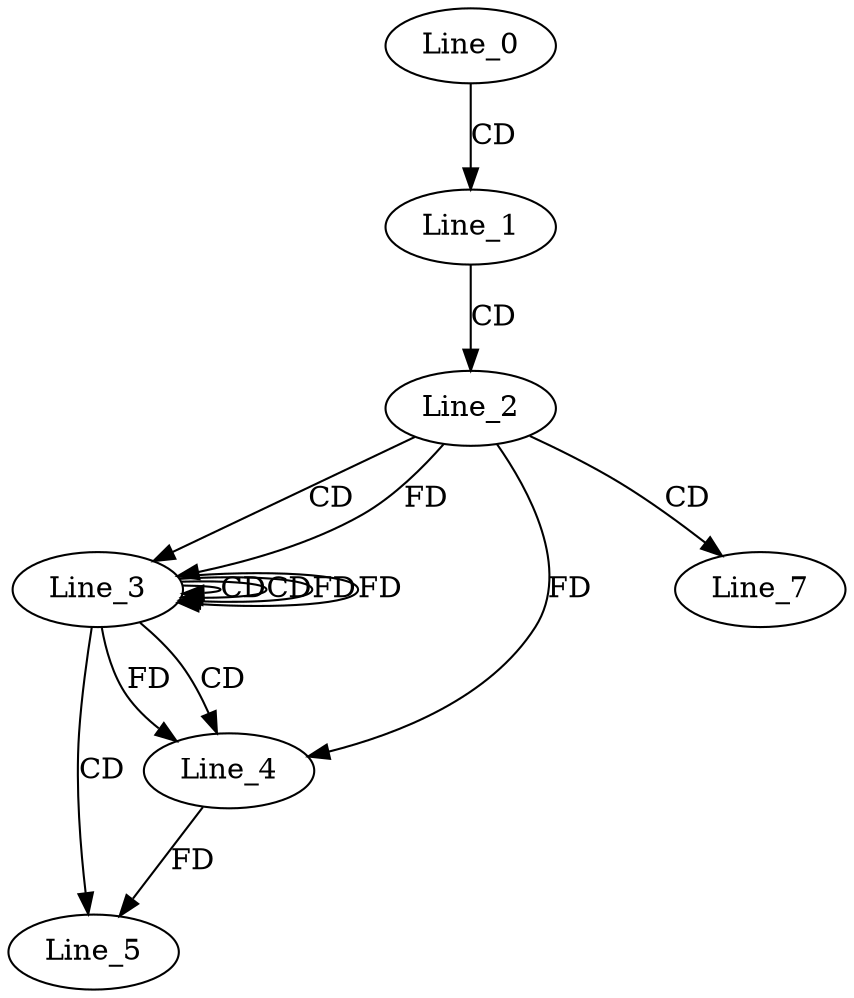 digraph G {
  Line_0;
  Line_1;
  Line_2;
  Line_3;
  Line_3;
  Line_3;
  Line_3;
  Line_4;
  Line_4;
  Line_5;
  Line_7;
  Line_0 -> Line_1 [ label="CD" ];
  Line_1 -> Line_2 [ label="CD" ];
  Line_2 -> Line_3 [ label="CD" ];
  Line_3 -> Line_3 [ label="CD" ];
  Line_3 -> Line_3 [ label="CD" ];
  Line_2 -> Line_3 [ label="FD" ];
  Line_3 -> Line_3 [ label="FD" ];
  Line_3 -> Line_4 [ label="CD" ];
  Line_2 -> Line_4 [ label="FD" ];
  Line_3 -> Line_4 [ label="FD" ];
  Line_3 -> Line_5 [ label="CD" ];
  Line_4 -> Line_5 [ label="FD" ];
  Line_2 -> Line_7 [ label="CD" ];
  Line_3 -> Line_3 [ label="FD" ];
}
